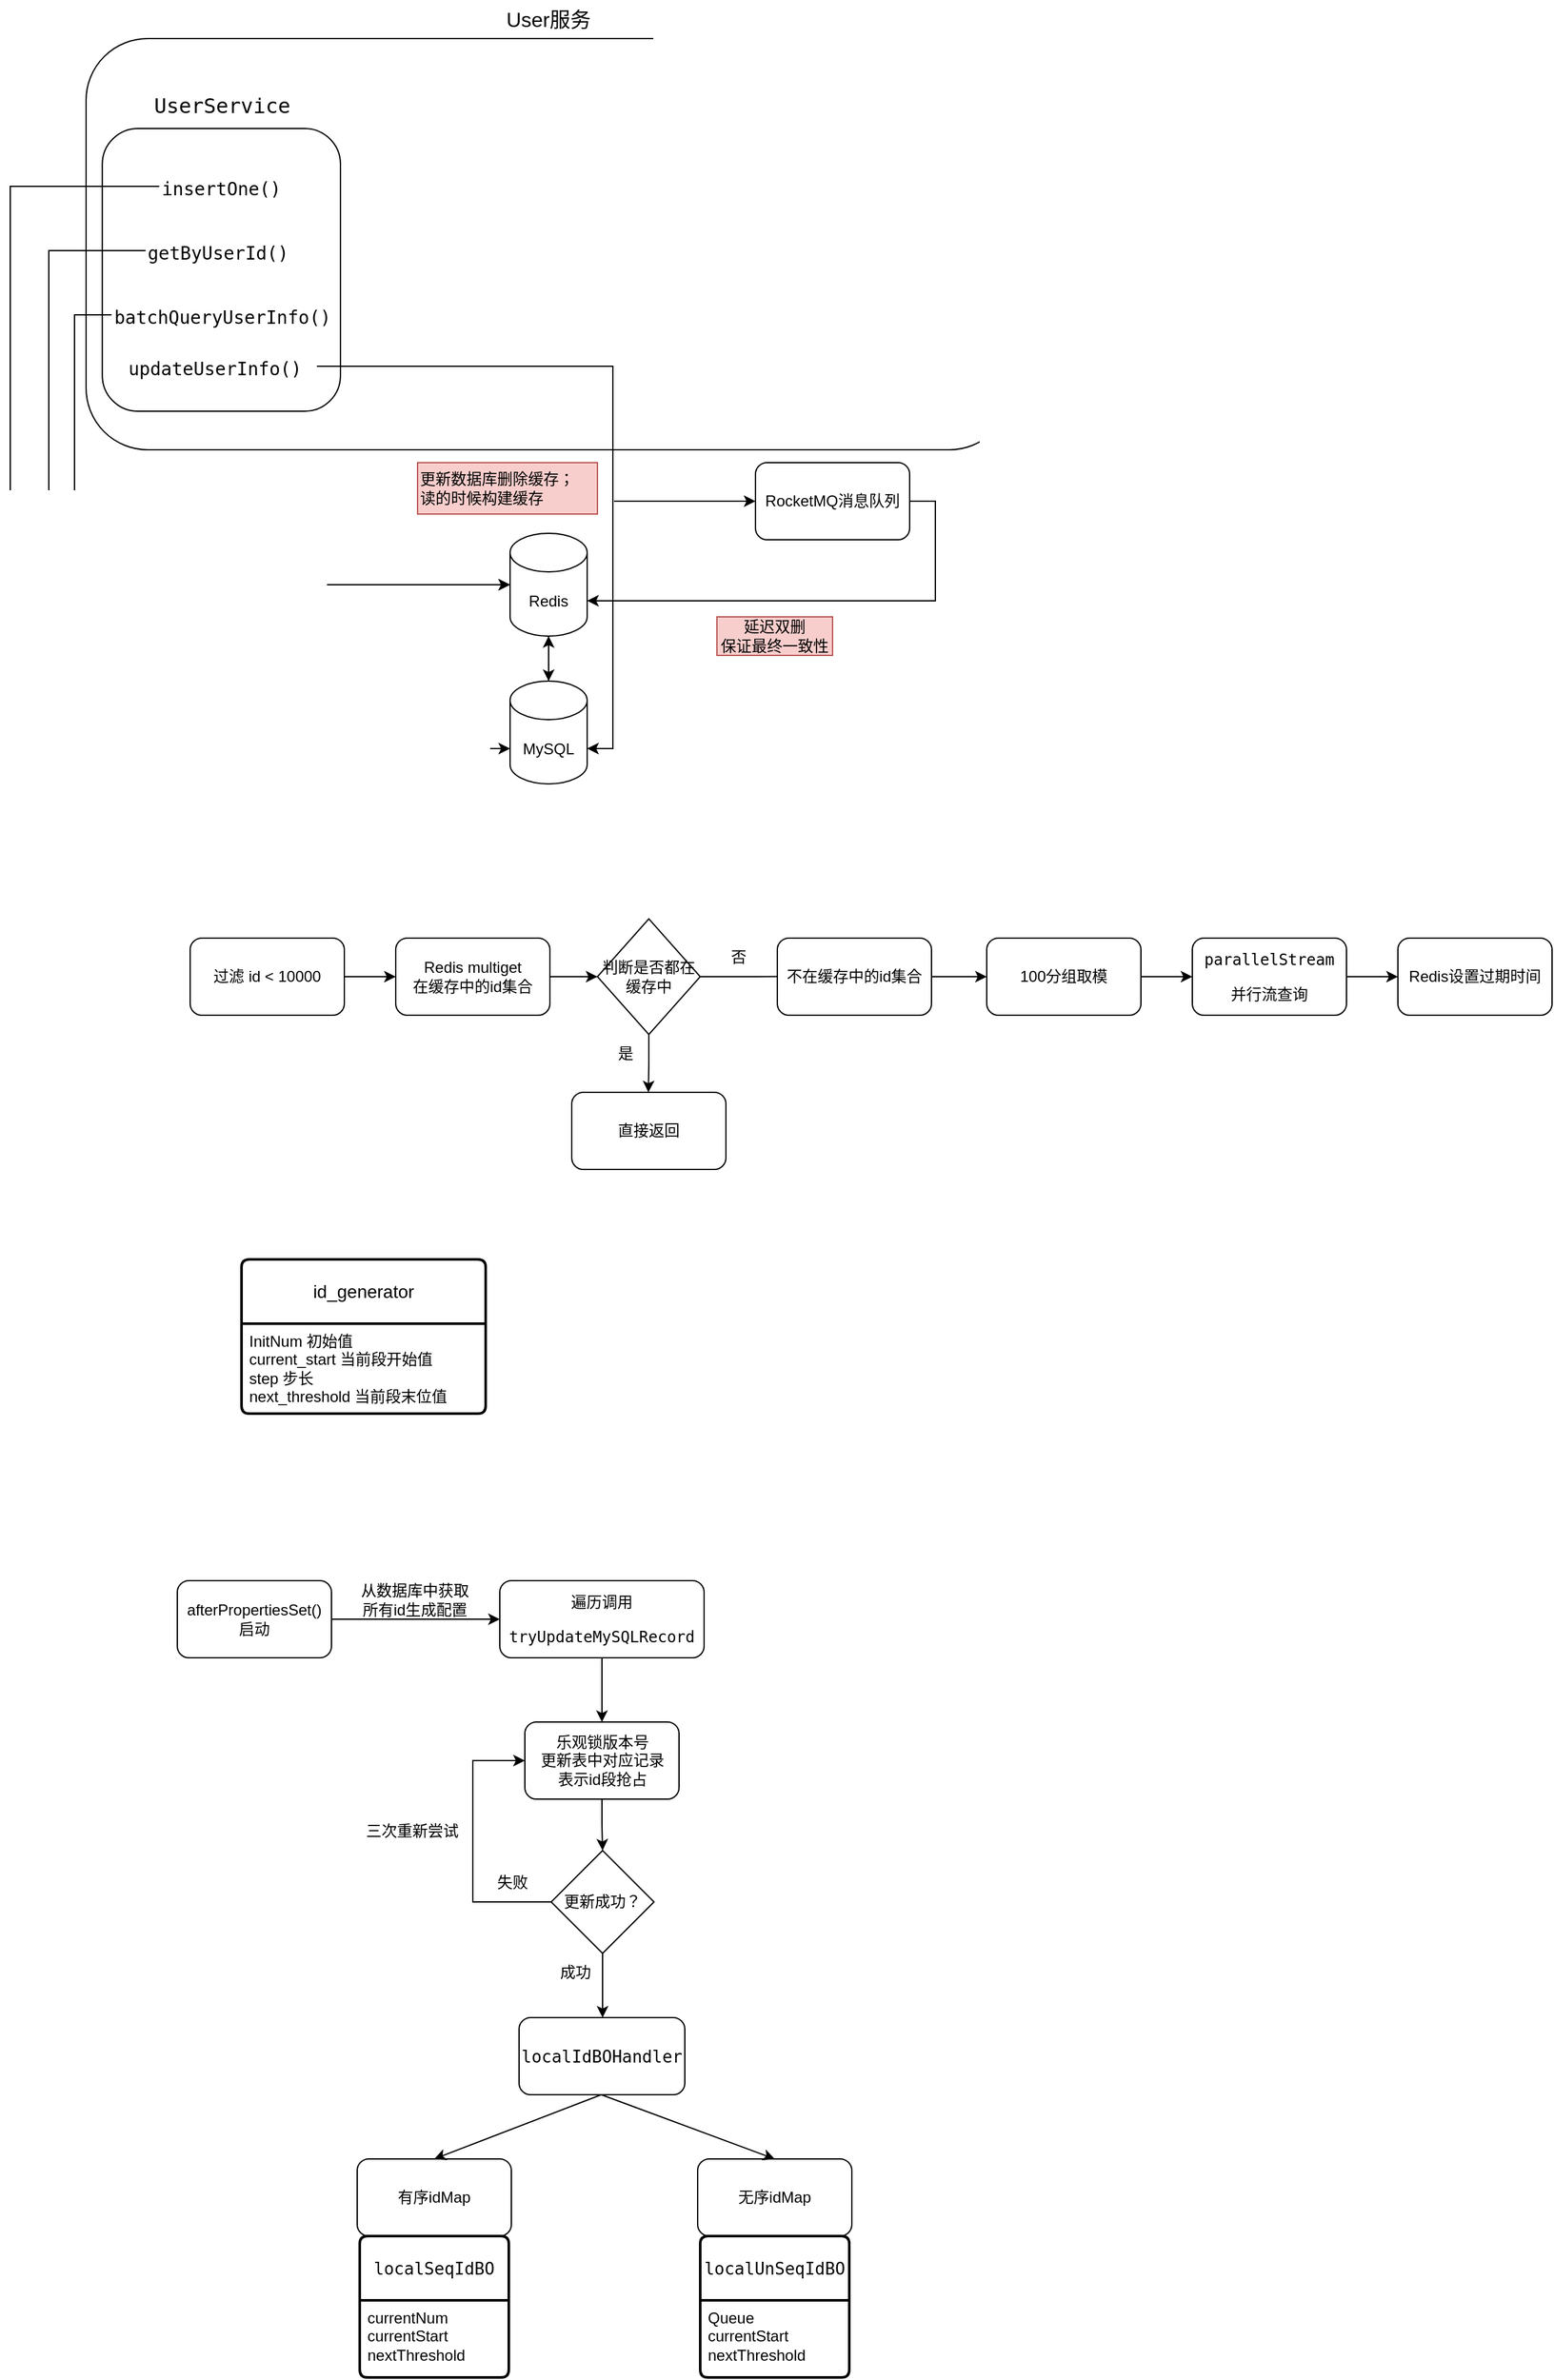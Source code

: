 <mxfile version="23.1.8" type="github">
  <diagram name="第 1 页" id="-yW8K2cIxQd3r6JCjM-w">
    <mxGraphModel dx="855" dy="463" grid="1" gridSize="10" guides="1" tooltips="1" connect="1" arrows="1" fold="1" page="1" pageScale="1" pageWidth="827" pageHeight="1169" math="0" shadow="0">
      <root>
        <mxCell id="0" />
        <mxCell id="1" parent="0" />
        <mxCell id="FBqa_B7aNncu9lDiiUvF-1" value="" style="rounded=1;whiteSpace=wrap;html=1;" parent="1" vertex="1">
          <mxGeometry x="149" y="120" width="720" height="320" as="geometry" />
        </mxCell>
        <mxCell id="FBqa_B7aNncu9lDiiUvF-2" value="&lt;font style=&quot;font-size: 16px;&quot;&gt;User服务&lt;/font&gt;" style="text;html=1;align=center;verticalAlign=middle;whiteSpace=wrap;rounded=0;" parent="1" vertex="1">
          <mxGeometry x="471" y="90" width="76" height="30" as="geometry" />
        </mxCell>
        <mxCell id="FBqa_B7aNncu9lDiiUvF-3" value="&lt;div style=&quot;&quot;&gt;&lt;pre style=&quot;font-family:&#39;JetBrains Mono&#39;,monospace;font-size:12.0pt;&quot;&gt;UserService&lt;/pre&gt;&lt;/div&gt;" style="text;whiteSpace=wrap;html=1;fontColor=default;labelBackgroundColor=none;" parent="1" vertex="1">
          <mxGeometry x="200" y="140" width="110" height="60" as="geometry" />
        </mxCell>
        <mxCell id="FBqa_B7aNncu9lDiiUvF-9" value="" style="group" parent="1" vertex="1" connectable="0">
          <mxGeometry x="161.63" y="190" width="198.37" height="220" as="geometry" />
        </mxCell>
        <mxCell id="FBqa_B7aNncu9lDiiUvF-8" value="" style="rounded=1;whiteSpace=wrap;html=1;" parent="FBqa_B7aNncu9lDiiUvF-9" vertex="1">
          <mxGeometry width="185.358" height="220" as="geometry" />
        </mxCell>
        <mxCell id="FBqa_B7aNncu9lDiiUvF-4" value="&lt;div style=&quot;&quot;&gt;&lt;pre style=&quot;font-family: &amp;quot;JetBrains Mono&amp;quot;, monospace;&quot;&gt;&lt;font style=&quot;font-size: 14px;&quot;&gt;getByUserId()&lt;/font&gt;&lt;/pre&gt;&lt;/div&gt;" style="text;whiteSpace=wrap;html=1;fontColor=default;labelBackgroundColor=none;" parent="FBqa_B7aNncu9lDiiUvF-9" vertex="1">
          <mxGeometry x="33.726" y="70" width="117.907" height="50" as="geometry" />
        </mxCell>
        <mxCell id="FBqa_B7aNncu9lDiiUvF-5" value="&lt;div style=&quot;&quot;&gt;&lt;pre style=&quot;font-family: &amp;quot;JetBrains Mono&amp;quot;, monospace;&quot;&gt;&lt;font style=&quot;font-size: 14px;&quot;&gt;insertOne()&lt;/font&gt;&lt;/pre&gt;&lt;/div&gt;" style="text;whiteSpace=wrap;html=1;fontColor=default;labelBackgroundColor=none;" parent="FBqa_B7aNncu9lDiiUvF-9" vertex="1">
          <mxGeometry x="44.35" y="20" width="105.65" height="50" as="geometry" />
        </mxCell>
        <mxCell id="FBqa_B7aNncu9lDiiUvF-6" value="&lt;div style=&quot;&quot;&gt;&lt;pre style=&quot;font-family: &amp;quot;JetBrains Mono&amp;quot;, monospace;&quot;&gt;&lt;font style=&quot;font-size: 14px;&quot;&gt;batchQueryUserInfo()&lt;/font&gt;&lt;/pre&gt;&lt;/div&gt;" style="text;whiteSpace=wrap;html=1;fontColor=default;labelBackgroundColor=none;" parent="FBqa_B7aNncu9lDiiUvF-9" vertex="1">
          <mxGeometry x="7.17" y="120" width="191.2" height="50" as="geometry" />
        </mxCell>
        <mxCell id="FBqa_B7aNncu9lDiiUvF-7" value="&lt;div style=&quot;&quot;&gt;&lt;pre style=&quot;font-family: &amp;quot;JetBrains Mono&amp;quot;, monospace;&quot;&gt;&lt;font style=&quot;font-size: 14px;&quot;&gt;updateUserInfo()&lt;/font&gt;&lt;/pre&gt;&lt;/div&gt;" style="text;whiteSpace=wrap;html=1;fontColor=default;labelBackgroundColor=none;" parent="FBqa_B7aNncu9lDiiUvF-9" vertex="1">
          <mxGeometry x="18.323" y="160" width="148.711" height="50" as="geometry" />
        </mxCell>
        <mxCell id="FBqa_B7aNncu9lDiiUvF-10" value="Redis" style="shape=cylinder3;whiteSpace=wrap;html=1;boundedLbl=1;backgroundOutline=1;size=15;" parent="1" vertex="1">
          <mxGeometry x="479" y="505" width="60" height="80" as="geometry" />
        </mxCell>
        <mxCell id="FBqa_B7aNncu9lDiiUvF-11" value="MySQL" style="shape=cylinder3;whiteSpace=wrap;html=1;boundedLbl=1;backgroundOutline=1;size=15;" parent="1" vertex="1">
          <mxGeometry x="479" y="620" width="60" height="80" as="geometry" />
        </mxCell>
        <mxCell id="FBqa_B7aNncu9lDiiUvF-14" style="edgeStyle=orthogonalEdgeStyle;rounded=0;orthogonalLoop=1;jettySize=auto;html=1;exitX=0;exitY=0.5;exitDx=0;exitDy=0;entryX=0;entryY=0;entryDx=0;entryDy=52.5;entryPerimeter=0;" parent="1" source="FBqa_B7aNncu9lDiiUvF-5" target="FBqa_B7aNncu9lDiiUvF-11" edge="1">
          <mxGeometry relative="1" as="geometry">
            <Array as="points">
              <mxPoint x="90" y="235" />
              <mxPoint x="90" y="673" />
            </Array>
          </mxGeometry>
        </mxCell>
        <mxCell id="FBqa_B7aNncu9lDiiUvF-15" style="edgeStyle=orthogonalEdgeStyle;rounded=0;orthogonalLoop=1;jettySize=auto;html=1;exitX=0;exitY=0.5;exitDx=0;exitDy=0;entryX=0;entryY=0.5;entryDx=0;entryDy=0;entryPerimeter=0;" parent="1" source="FBqa_B7aNncu9lDiiUvF-4" target="FBqa_B7aNncu9lDiiUvF-10" edge="1">
          <mxGeometry relative="1" as="geometry">
            <Array as="points">
              <mxPoint x="120" y="285" />
              <mxPoint x="120" y="545" />
            </Array>
          </mxGeometry>
        </mxCell>
        <mxCell id="FBqa_B7aNncu9lDiiUvF-16" style="edgeStyle=orthogonalEdgeStyle;rounded=0;orthogonalLoop=1;jettySize=auto;html=1;exitX=0;exitY=0.5;exitDx=0;exitDy=0;entryX=0;entryY=0.5;entryDx=0;entryDy=0;entryPerimeter=0;" parent="1" source="FBqa_B7aNncu9lDiiUvF-6" target="FBqa_B7aNncu9lDiiUvF-10" edge="1">
          <mxGeometry relative="1" as="geometry">
            <Array as="points">
              <mxPoint x="140" y="335" />
              <mxPoint x="140" y="545" />
            </Array>
          </mxGeometry>
        </mxCell>
        <mxCell id="FBqa_B7aNncu9lDiiUvF-17" style="edgeStyle=orthogonalEdgeStyle;rounded=0;orthogonalLoop=1;jettySize=auto;html=1;exitX=0.5;exitY=1;exitDx=0;exitDy=0;exitPerimeter=0;entryX=0.5;entryY=0;entryDx=0;entryDy=0;entryPerimeter=0;" parent="1" source="FBqa_B7aNncu9lDiiUvF-10" target="FBqa_B7aNncu9lDiiUvF-11" edge="1">
          <mxGeometry relative="1" as="geometry" />
        </mxCell>
        <mxCell id="FBqa_B7aNncu9lDiiUvF-19" style="edgeStyle=orthogonalEdgeStyle;rounded=0;orthogonalLoop=1;jettySize=auto;html=1;exitX=1;exitY=0.5;exitDx=0;exitDy=0;entryX=1;entryY=0;entryDx=0;entryDy=52.5;entryPerimeter=0;" parent="1" source="FBqa_B7aNncu9lDiiUvF-7" target="FBqa_B7aNncu9lDiiUvF-11" edge="1">
          <mxGeometry relative="1" as="geometry" />
        </mxCell>
        <mxCell id="FBqa_B7aNncu9lDiiUvF-20" style="edgeStyle=orthogonalEdgeStyle;rounded=0;orthogonalLoop=1;jettySize=auto;html=1;exitX=0.5;exitY=0;exitDx=0;exitDy=0;exitPerimeter=0;entryX=0.5;entryY=1;entryDx=0;entryDy=0;entryPerimeter=0;" parent="1" source="FBqa_B7aNncu9lDiiUvF-11" target="FBqa_B7aNncu9lDiiUvF-10" edge="1">
          <mxGeometry relative="1" as="geometry" />
        </mxCell>
        <mxCell id="FBqa_B7aNncu9lDiiUvF-21" value="更新数据库删除缓存；&lt;br&gt;读的时候构建缓存" style="text;html=1;align=left;verticalAlign=middle;whiteSpace=wrap;rounded=0;fillColor=#f8cecc;strokeColor=#b85450;" parent="1" vertex="1">
          <mxGeometry x="407" y="450" width="140" height="40" as="geometry" />
        </mxCell>
        <mxCell id="FBqa_B7aNncu9lDiiUvF-22" value="RocketMQ消息队列" style="rounded=1;whiteSpace=wrap;html=1;" parent="1" vertex="1">
          <mxGeometry x="670" y="450" width="120" height="60" as="geometry" />
        </mxCell>
        <mxCell id="FBqa_B7aNncu9lDiiUvF-23" value="" style="endArrow=classic;html=1;rounded=0;" parent="1" target="FBqa_B7aNncu9lDiiUvF-22" edge="1">
          <mxGeometry width="50" height="50" relative="1" as="geometry">
            <mxPoint x="560" y="480" as="sourcePoint" />
            <mxPoint x="610" y="430" as="targetPoint" />
          </mxGeometry>
        </mxCell>
        <mxCell id="FBqa_B7aNncu9lDiiUvF-24" style="edgeStyle=orthogonalEdgeStyle;rounded=0;orthogonalLoop=1;jettySize=auto;html=1;exitX=1;exitY=0.5;exitDx=0;exitDy=0;entryX=1;entryY=0;entryDx=0;entryDy=52.5;entryPerimeter=0;" parent="1" source="FBqa_B7aNncu9lDiiUvF-22" target="FBqa_B7aNncu9lDiiUvF-10" edge="1">
          <mxGeometry relative="1" as="geometry" />
        </mxCell>
        <mxCell id="FBqa_B7aNncu9lDiiUvF-25" value="延迟双删&lt;br&gt;保证最终一致性" style="text;html=1;align=center;verticalAlign=middle;whiteSpace=wrap;rounded=0;fillColor=#f8cecc;strokeColor=#b85450;" parent="1" vertex="1">
          <mxGeometry x="640" y="570" width="90" height="30" as="geometry" />
        </mxCell>
        <mxCell id="FBqa_B7aNncu9lDiiUvF-28" style="edgeStyle=orthogonalEdgeStyle;rounded=0;orthogonalLoop=1;jettySize=auto;html=1;exitX=1;exitY=0.5;exitDx=0;exitDy=0;entryX=0;entryY=0.5;entryDx=0;entryDy=0;" parent="1" source="FBqa_B7aNncu9lDiiUvF-26" target="FBqa_B7aNncu9lDiiUvF-27" edge="1">
          <mxGeometry relative="1" as="geometry" />
        </mxCell>
        <mxCell id="FBqa_B7aNncu9lDiiUvF-26" value="过滤 id &amp;lt; 10000" style="rounded=1;whiteSpace=wrap;html=1;" parent="1" vertex="1">
          <mxGeometry x="230" y="820" width="120" height="60" as="geometry" />
        </mxCell>
        <mxCell id="FBqa_B7aNncu9lDiiUvF-30" style="edgeStyle=orthogonalEdgeStyle;rounded=0;orthogonalLoop=1;jettySize=auto;html=1;exitX=1;exitY=0.5;exitDx=0;exitDy=0;entryX=0;entryY=0.5;entryDx=0;entryDy=0;" parent="1" source="FBqa_B7aNncu9lDiiUvF-27" target="FBqa_B7aNncu9lDiiUvF-29" edge="1">
          <mxGeometry relative="1" as="geometry" />
        </mxCell>
        <mxCell id="FBqa_B7aNncu9lDiiUvF-27" value="Redis multiget&lt;br&gt;在缓存中的id集合" style="rounded=1;whiteSpace=wrap;html=1;" parent="1" vertex="1">
          <mxGeometry x="390" y="820" width="120" height="60" as="geometry" />
        </mxCell>
        <mxCell id="FBqa_B7aNncu9lDiiUvF-31" style="edgeStyle=orthogonalEdgeStyle;rounded=0;orthogonalLoop=1;jettySize=auto;html=1;exitX=0.5;exitY=1;exitDx=0;exitDy=0;" parent="1" source="FBqa_B7aNncu9lDiiUvF-29" edge="1">
          <mxGeometry relative="1" as="geometry">
            <mxPoint x="586.667" y="940" as="targetPoint" />
          </mxGeometry>
        </mxCell>
        <mxCell id="FBqa_B7aNncu9lDiiUvF-34" style="edgeStyle=orthogonalEdgeStyle;rounded=0;orthogonalLoop=1;jettySize=auto;html=1;exitX=1;exitY=0.5;exitDx=0;exitDy=0;" parent="1" source="FBqa_B7aNncu9lDiiUvF-29" edge="1">
          <mxGeometry relative="1" as="geometry">
            <mxPoint x="710" y="849.778" as="targetPoint" />
          </mxGeometry>
        </mxCell>
        <mxCell id="FBqa_B7aNncu9lDiiUvF-29" value="判断是否都在缓存中" style="rhombus;whiteSpace=wrap;html=1;" parent="1" vertex="1">
          <mxGeometry x="547" y="805" width="80" height="90" as="geometry" />
        </mxCell>
        <mxCell id="FBqa_B7aNncu9lDiiUvF-32" value="是" style="text;html=1;align=center;verticalAlign=middle;whiteSpace=wrap;rounded=0;" parent="1" vertex="1">
          <mxGeometry x="539" y="895" width="60" height="30" as="geometry" />
        </mxCell>
        <mxCell id="FBqa_B7aNncu9lDiiUvF-33" value="直接返回" style="rounded=1;whiteSpace=wrap;html=1;" parent="1" vertex="1">
          <mxGeometry x="527" y="940" width="120" height="60" as="geometry" />
        </mxCell>
        <mxCell id="FBqa_B7aNncu9lDiiUvF-35" value="否" style="text;html=1;align=center;verticalAlign=middle;whiteSpace=wrap;rounded=0;" parent="1" vertex="1">
          <mxGeometry x="627" y="820" width="60" height="30" as="geometry" />
        </mxCell>
        <mxCell id="FBqa_B7aNncu9lDiiUvF-37" style="edgeStyle=orthogonalEdgeStyle;rounded=0;orthogonalLoop=1;jettySize=auto;html=1;exitX=1;exitY=0.5;exitDx=0;exitDy=0;entryX=0;entryY=0.5;entryDx=0;entryDy=0;" parent="1" source="FBqa_B7aNncu9lDiiUvF-36" target="FBqa_B7aNncu9lDiiUvF-38" edge="1">
          <mxGeometry relative="1" as="geometry">
            <mxPoint x="900" y="849.778" as="targetPoint" />
          </mxGeometry>
        </mxCell>
        <mxCell id="FBqa_B7aNncu9lDiiUvF-36" value="不在缓存中的id集合" style="rounded=1;whiteSpace=wrap;html=1;" parent="1" vertex="1">
          <mxGeometry x="687" y="820" width="120" height="60" as="geometry" />
        </mxCell>
        <mxCell id="FBqa_B7aNncu9lDiiUvF-39" style="edgeStyle=orthogonalEdgeStyle;rounded=0;orthogonalLoop=1;jettySize=auto;html=1;exitX=1;exitY=0.5;exitDx=0;exitDy=0;entryX=0;entryY=0.5;entryDx=0;entryDy=0;" parent="1" source="FBqa_B7aNncu9lDiiUvF-38" target="FBqa_B7aNncu9lDiiUvF-40" edge="1">
          <mxGeometry relative="1" as="geometry">
            <mxPoint x="1110" y="849.778" as="targetPoint" />
          </mxGeometry>
        </mxCell>
        <mxCell id="FBqa_B7aNncu9lDiiUvF-38" value="100分组取模" style="rounded=1;whiteSpace=wrap;html=1;" parent="1" vertex="1">
          <mxGeometry x="850" y="820" width="120" height="60" as="geometry" />
        </mxCell>
        <mxCell id="FBqa_B7aNncu9lDiiUvF-43" style="edgeStyle=orthogonalEdgeStyle;rounded=0;orthogonalLoop=1;jettySize=auto;html=1;exitX=1;exitY=0.5;exitDx=0;exitDy=0;" parent="1" source="FBqa_B7aNncu9lDiiUvF-40" target="FBqa_B7aNncu9lDiiUvF-42" edge="1">
          <mxGeometry relative="1" as="geometry" />
        </mxCell>
        <mxCell id="FBqa_B7aNncu9lDiiUvF-40" value="&lt;div style=&quot;&quot;&gt;&lt;pre style=&quot;font-family: &amp;quot;JetBrains Mono&amp;quot;, monospace;&quot;&gt;&lt;font style=&quot;font-size: 12px;&quot;&gt;parallelStream&lt;/font&gt;&lt;/pre&gt;&lt;pre style=&quot;font-family: &amp;quot;JetBrains Mono&amp;quot;, monospace;&quot;&gt;并行流查询&lt;/pre&gt;&lt;/div&gt;" style="rounded=1;whiteSpace=wrap;html=1;fontColor=default;labelBackgroundColor=none;" parent="1" vertex="1">
          <mxGeometry x="1010" y="820" width="120" height="60" as="geometry" />
        </mxCell>
        <mxCell id="FBqa_B7aNncu9lDiiUvF-42" value="Redis设置过期时间" style="rounded=1;whiteSpace=wrap;html=1;" parent="1" vertex="1">
          <mxGeometry x="1170" y="820" width="120" height="60" as="geometry" />
        </mxCell>
        <mxCell id="FBqa_B7aNncu9lDiiUvF-55" value="id_generator" style="swimlane;childLayout=stackLayout;horizontal=1;startSize=50;horizontalStack=0;rounded=1;fontSize=14;fontStyle=0;strokeWidth=2;resizeParent=0;resizeLast=1;shadow=0;dashed=0;align=center;arcSize=4;whiteSpace=wrap;html=1;" parent="1" vertex="1">
          <mxGeometry x="270" y="1070" width="190" height="120" as="geometry" />
        </mxCell>
        <mxCell id="FBqa_B7aNncu9lDiiUvF-56" value="InitNum 初始值&lt;br&gt;current_start 当前段开始值&lt;br&gt;step 步长&lt;br&gt;next_threshold 当前段末位值" style="align=left;strokeColor=none;fillColor=none;spacingLeft=4;fontSize=12;verticalAlign=top;resizable=0;rotatable=0;part=1;html=1;" parent="FBqa_B7aNncu9lDiiUvF-55" vertex="1">
          <mxGeometry y="50" width="190" height="70" as="geometry" />
        </mxCell>
        <mxCell id="FBqa_B7aNncu9lDiiUvF-59" style="edgeStyle=orthogonalEdgeStyle;rounded=0;orthogonalLoop=1;jettySize=auto;html=1;exitX=1;exitY=0.5;exitDx=0;exitDy=0;entryX=0;entryY=0.5;entryDx=0;entryDy=0;" parent="1" source="FBqa_B7aNncu9lDiiUvF-57" target="FBqa_B7aNncu9lDiiUvF-58" edge="1">
          <mxGeometry relative="1" as="geometry" />
        </mxCell>
        <mxCell id="FBqa_B7aNncu9lDiiUvF-57" value="afterPropertiesSet()&lt;br&gt;启动" style="rounded=1;whiteSpace=wrap;html=1;" parent="1" vertex="1">
          <mxGeometry x="220" y="1320" width="120" height="60" as="geometry" />
        </mxCell>
        <mxCell id="FBqa_B7aNncu9lDiiUvF-62" style="edgeStyle=orthogonalEdgeStyle;rounded=0;orthogonalLoop=1;jettySize=auto;html=1;exitX=0.5;exitY=1;exitDx=0;exitDy=0;entryX=0.5;entryY=0;entryDx=0;entryDy=0;" parent="1" source="FBqa_B7aNncu9lDiiUvF-58" target="FBqa_B7aNncu9lDiiUvF-61" edge="1">
          <mxGeometry relative="1" as="geometry" />
        </mxCell>
        <mxCell id="FBqa_B7aNncu9lDiiUvF-58" value="&lt;div style=&quot;&quot;&gt;&lt;pre style=&quot;font-family: &amp;quot;JetBrains Mono&amp;quot;, monospace;&quot;&gt;遍历调用&lt;/pre&gt;&lt;pre style=&quot;font-family: &amp;quot;JetBrains Mono&amp;quot;, monospace;&quot;&gt;tryUpdateMySQLRecord&lt;/pre&gt;&lt;/div&gt;" style="rounded=1;whiteSpace=wrap;html=1;fontColor=default;labelBackgroundColor=none;" parent="1" vertex="1">
          <mxGeometry x="471" y="1320" width="159" height="60" as="geometry" />
        </mxCell>
        <mxCell id="FBqa_B7aNncu9lDiiUvF-60" value="从数据库中获取所有id生成配置" style="text;html=1;align=center;verticalAlign=middle;whiteSpace=wrap;rounded=0;" parent="1" vertex="1">
          <mxGeometry x="360" y="1320" width="90" height="30" as="geometry" />
        </mxCell>
        <mxCell id="FBqa_B7aNncu9lDiiUvF-64" style="edgeStyle=orthogonalEdgeStyle;rounded=0;orthogonalLoop=1;jettySize=auto;html=1;exitX=0.5;exitY=1;exitDx=0;exitDy=0;" parent="1" source="FBqa_B7aNncu9lDiiUvF-61" target="FBqa_B7aNncu9lDiiUvF-63" edge="1">
          <mxGeometry relative="1" as="geometry" />
        </mxCell>
        <mxCell id="FBqa_B7aNncu9lDiiUvF-61" value="乐观锁版本号&lt;br&gt;更新表中对应记录&lt;br&gt;表示id段抢占" style="rounded=1;whiteSpace=wrap;html=1;" parent="1" vertex="1">
          <mxGeometry x="490.5" y="1430" width="120" height="60" as="geometry" />
        </mxCell>
        <mxCell id="FBqa_B7aNncu9lDiiUvF-65" style="edgeStyle=orthogonalEdgeStyle;rounded=0;orthogonalLoop=1;jettySize=auto;html=1;exitX=0.5;exitY=1;exitDx=0;exitDy=0;" parent="1" source="FBqa_B7aNncu9lDiiUvF-63" edge="1">
          <mxGeometry relative="1" as="geometry">
            <mxPoint x="550.833" y="1660" as="targetPoint" />
            <Array as="points">
              <mxPoint x="551" y="1660" />
              <mxPoint x="551" y="1660" />
            </Array>
          </mxGeometry>
        </mxCell>
        <mxCell id="FBqa_B7aNncu9lDiiUvF-67" style="edgeStyle=orthogonalEdgeStyle;rounded=0;orthogonalLoop=1;jettySize=auto;html=1;exitX=0;exitY=0.5;exitDx=0;exitDy=0;entryX=0;entryY=0.5;entryDx=0;entryDy=0;" parent="1" source="FBqa_B7aNncu9lDiiUvF-63" target="FBqa_B7aNncu9lDiiUvF-61" edge="1">
          <mxGeometry relative="1" as="geometry">
            <Array as="points">
              <mxPoint x="450" y="1570" />
              <mxPoint x="450" y="1460" />
            </Array>
          </mxGeometry>
        </mxCell>
        <mxCell id="FBqa_B7aNncu9lDiiUvF-63" value="更新成功？" style="rhombus;whiteSpace=wrap;html=1;" parent="1" vertex="1">
          <mxGeometry x="511" y="1530" width="80" height="80" as="geometry" />
        </mxCell>
        <mxCell id="FBqa_B7aNncu9lDiiUvF-66" value="&lt;div style=&quot;&quot;&gt;&lt;pre style=&quot;font-family: &amp;quot;JetBrains Mono&amp;quot;, monospace;&quot;&gt;&lt;font style=&quot;font-size: 13px;&quot;&gt;localIdBOHandler&lt;/font&gt;&lt;/pre&gt;&lt;/div&gt;" style="rounded=1;whiteSpace=wrap;html=1;fontColor=default;labelBackgroundColor=none;" parent="1" vertex="1">
          <mxGeometry x="486" y="1660" width="129" height="60" as="geometry" />
        </mxCell>
        <mxCell id="FBqa_B7aNncu9lDiiUvF-68" value="三次重新尝试" style="text;html=1;align=center;verticalAlign=middle;whiteSpace=wrap;rounded=0;" parent="1" vertex="1">
          <mxGeometry x="360" y="1500" width="86" height="30" as="geometry" />
        </mxCell>
        <mxCell id="FBqa_B7aNncu9lDiiUvF-69" value="失败" style="text;html=1;align=center;verticalAlign=middle;whiteSpace=wrap;rounded=0;" parent="1" vertex="1">
          <mxGeometry x="451" y="1540" width="60" height="30" as="geometry" />
        </mxCell>
        <mxCell id="FBqa_B7aNncu9lDiiUvF-70" value="成功" style="text;html=1;align=center;verticalAlign=middle;whiteSpace=wrap;rounded=0;" parent="1" vertex="1">
          <mxGeometry x="500" y="1610" width="60" height="30" as="geometry" />
        </mxCell>
        <mxCell id="FBqa_B7aNncu9lDiiUvF-71" value="有序idMap" style="rounded=1;whiteSpace=wrap;html=1;" parent="1" vertex="1">
          <mxGeometry x="360" y="1770" width="120" height="60" as="geometry" />
        </mxCell>
        <mxCell id="FBqa_B7aNncu9lDiiUvF-72" value="无序idMap" style="rounded=1;whiteSpace=wrap;html=1;" parent="1" vertex="1">
          <mxGeometry x="625" y="1770" width="120" height="60" as="geometry" />
        </mxCell>
        <mxCell id="FBqa_B7aNncu9lDiiUvF-73" value="" style="endArrow=classic;html=1;rounded=0;entryX=0.5;entryY=0;entryDx=0;entryDy=0;" parent="1" target="FBqa_B7aNncu9lDiiUvF-71" edge="1">
          <mxGeometry width="50" height="50" relative="1" as="geometry">
            <mxPoint x="550" y="1720" as="sourcePoint" />
            <mxPoint x="600" y="1670" as="targetPoint" />
          </mxGeometry>
        </mxCell>
        <mxCell id="FBqa_B7aNncu9lDiiUvF-74" value="" style="endArrow=classic;html=1;rounded=0;entryX=0.5;entryY=0;entryDx=0;entryDy=0;" parent="1" target="FBqa_B7aNncu9lDiiUvF-72" edge="1">
          <mxGeometry width="50" height="50" relative="1" as="geometry">
            <mxPoint x="550" y="1720" as="sourcePoint" />
            <mxPoint x="600" y="1670" as="targetPoint" />
          </mxGeometry>
        </mxCell>
        <mxCell id="J14YJ-X6Wbk_EFNUaiwi-2" value="&lt;div style=&quot;&quot;&gt;&lt;pre style=&quot;font-family: &amp;quot;JetBrains Mono&amp;quot;, monospace;&quot;&gt;&lt;font style=&quot;font-size: 13px;&quot;&gt;localSeqIdBO&lt;/font&gt;&lt;/pre&gt;&lt;/div&gt;" style="swimlane;childLayout=stackLayout;horizontal=1;startSize=50;horizontalStack=0;rounded=1;fontSize=14;fontStyle=0;strokeWidth=2;resizeParent=0;resizeLast=1;shadow=0;dashed=0;align=center;arcSize=4;whiteSpace=wrap;html=1;fontColor=default;labelBackgroundColor=none;" vertex="1" parent="1">
          <mxGeometry x="362" y="1830" width="116" height="110" as="geometry" />
        </mxCell>
        <mxCell id="J14YJ-X6Wbk_EFNUaiwi-3" value="currentNum&lt;br&gt;currentStart&lt;br&gt;nextThreshold" style="align=left;strokeColor=none;fillColor=none;spacingLeft=4;fontSize=12;verticalAlign=top;resizable=0;rotatable=0;part=1;html=1;" vertex="1" parent="J14YJ-X6Wbk_EFNUaiwi-2">
          <mxGeometry y="50" width="116" height="60" as="geometry" />
        </mxCell>
        <mxCell id="J14YJ-X6Wbk_EFNUaiwi-4" value="&lt;div style=&quot;font-size: 13px;&quot;&gt;&lt;pre style=&quot;font-family: &amp;quot;JetBrains Mono&amp;quot;, monospace; font-size: 13px;&quot;&gt;&lt;div style=&quot;font-size: 13px;&quot;&gt;&lt;pre style=&quot;font-family: &amp;quot;JetBrains Mono&amp;quot;, monospace; font-size: 13px;&quot;&gt;localUnSeqIdBO&lt;/pre&gt;&lt;/div&gt;&lt;/pre&gt;&lt;/div&gt;" style="swimlane;childLayout=stackLayout;horizontal=1;startSize=50;horizontalStack=0;rounded=1;fontSize=13;fontStyle=0;strokeWidth=2;resizeParent=0;resizeLast=1;shadow=0;dashed=0;align=center;arcSize=4;whiteSpace=wrap;html=1;fontColor=default;labelBackgroundColor=none;" vertex="1" parent="1">
          <mxGeometry x="627" y="1830" width="116" height="110" as="geometry" />
        </mxCell>
        <mxCell id="J14YJ-X6Wbk_EFNUaiwi-5" value="Queue&lt;br&gt;currentStart&lt;br&gt;nextThreshold" style="align=left;strokeColor=none;fillColor=none;spacingLeft=4;fontSize=12;verticalAlign=top;resizable=0;rotatable=0;part=1;html=1;" vertex="1" parent="J14YJ-X6Wbk_EFNUaiwi-4">
          <mxGeometry y="50" width="116" height="60" as="geometry" />
        </mxCell>
      </root>
    </mxGraphModel>
  </diagram>
</mxfile>
